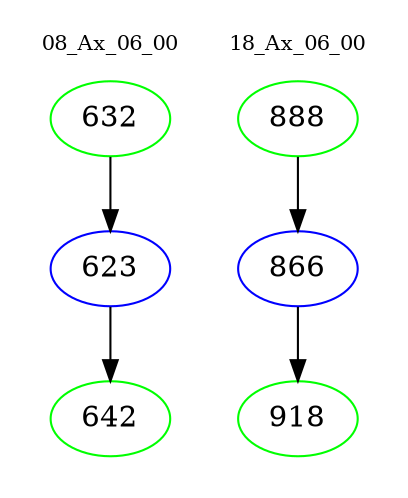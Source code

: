digraph{
subgraph cluster_0 {
color = white
label = "08_Ax_06_00";
fontsize=10;
T0_632 [label="632", color="green"]
T0_632 -> T0_623 [color="black"]
T0_623 [label="623", color="blue"]
T0_623 -> T0_642 [color="black"]
T0_642 [label="642", color="green"]
}
subgraph cluster_1 {
color = white
label = "18_Ax_06_00";
fontsize=10;
T1_888 [label="888", color="green"]
T1_888 -> T1_866 [color="black"]
T1_866 [label="866", color="blue"]
T1_866 -> T1_918 [color="black"]
T1_918 [label="918", color="green"]
}
}
